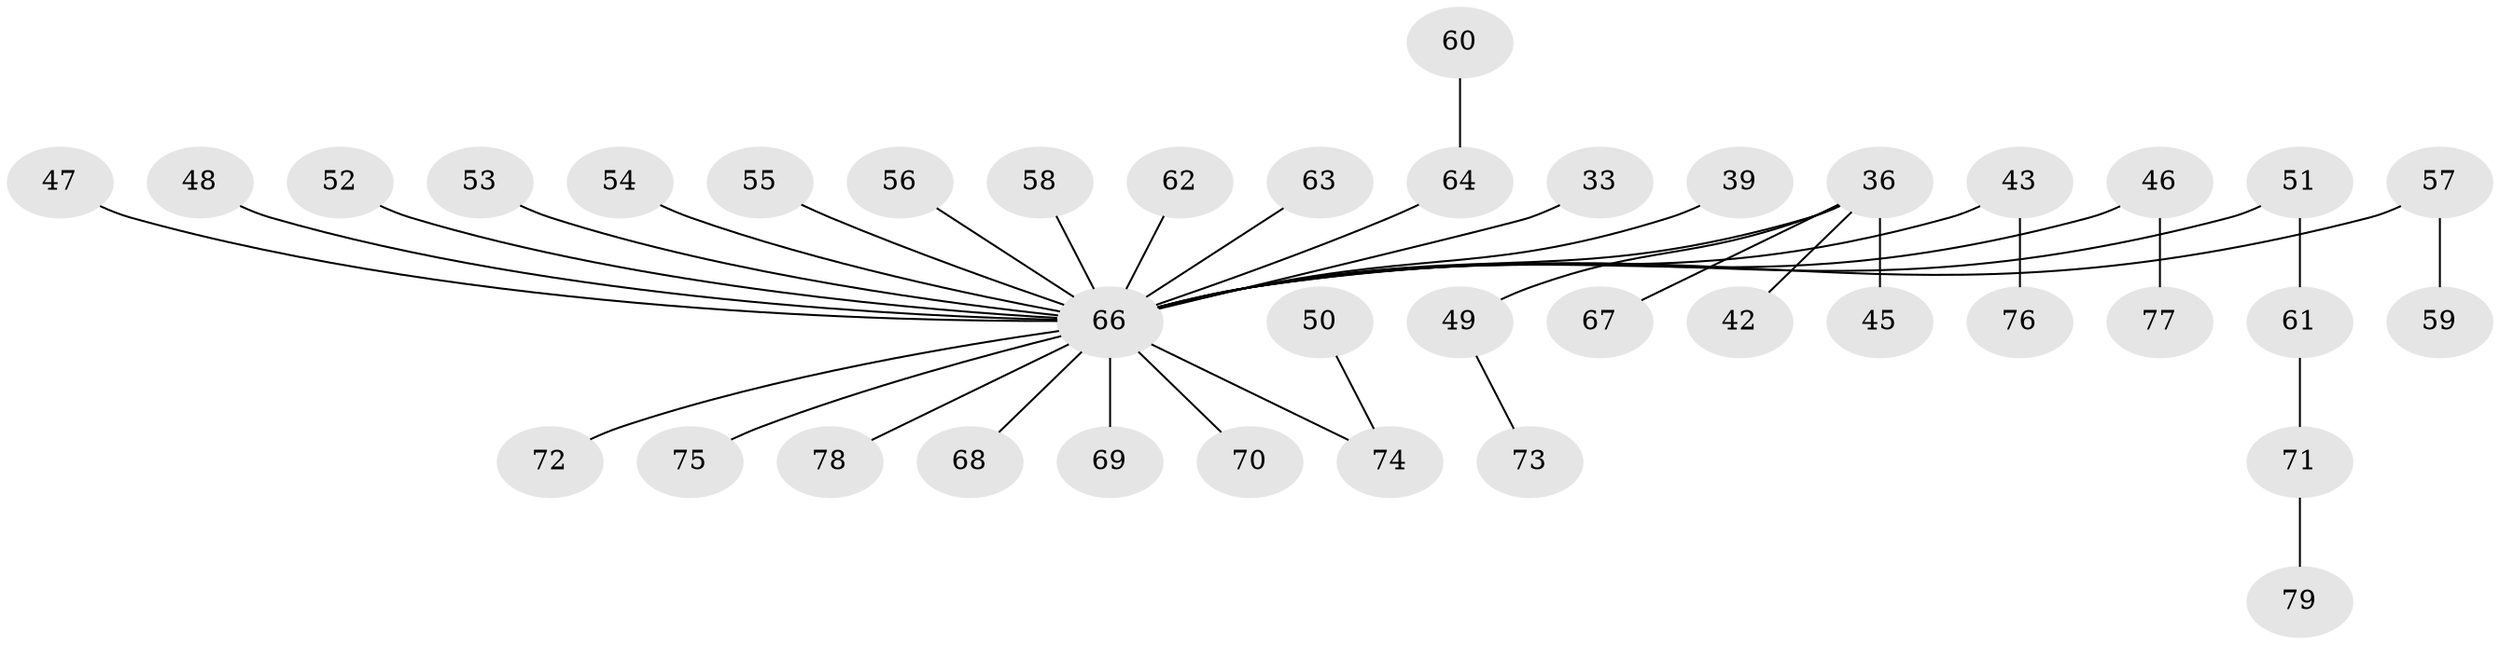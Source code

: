 // original degree distribution, {5: 0.0379746835443038, 8: 0.012658227848101266, 6: 0.02531645569620253, 2: 0.24050632911392406, 4: 0.06329113924050633, 1: 0.5316455696202531, 3: 0.08860759493670886}
// Generated by graph-tools (version 1.1) at 2025/53/03/09/25 04:53:45]
// undirected, 39 vertices, 38 edges
graph export_dot {
graph [start="1"]
  node [color=gray90,style=filled];
  33;
  36 [super="+34"];
  39;
  42;
  43;
  45;
  46;
  47;
  48;
  49;
  50 [super="+25+28"];
  51;
  52;
  53;
  54;
  55;
  56;
  57;
  58;
  59;
  60;
  61;
  62;
  63;
  64 [super="+35"];
  66 [super="+7+41+20+19+38+10+11+22+23+26+27+40+30+31+65+44"];
  67;
  68;
  69;
  70;
  71;
  72;
  73;
  74 [super="+24"];
  75;
  76;
  77;
  78;
  79;
  33 -- 66;
  36 -- 42;
  36 -- 49;
  36 -- 66;
  36 -- 67;
  36 -- 45;
  39 -- 66;
  43 -- 76;
  43 -- 66;
  46 -- 77;
  46 -- 66;
  47 -- 66;
  48 -- 66;
  49 -- 73;
  50 -- 74;
  51 -- 61;
  51 -- 66;
  52 -- 66;
  53 -- 66;
  54 -- 66;
  55 -- 66;
  56 -- 66;
  57 -- 59;
  57 -- 66;
  58 -- 66;
  60 -- 64;
  61 -- 71;
  62 -- 66;
  63 -- 66;
  64 -- 66;
  66 -- 69;
  66 -- 70;
  66 -- 74;
  66 -- 78;
  66 -- 75;
  66 -- 72;
  66 -- 68;
  71 -- 79;
}
